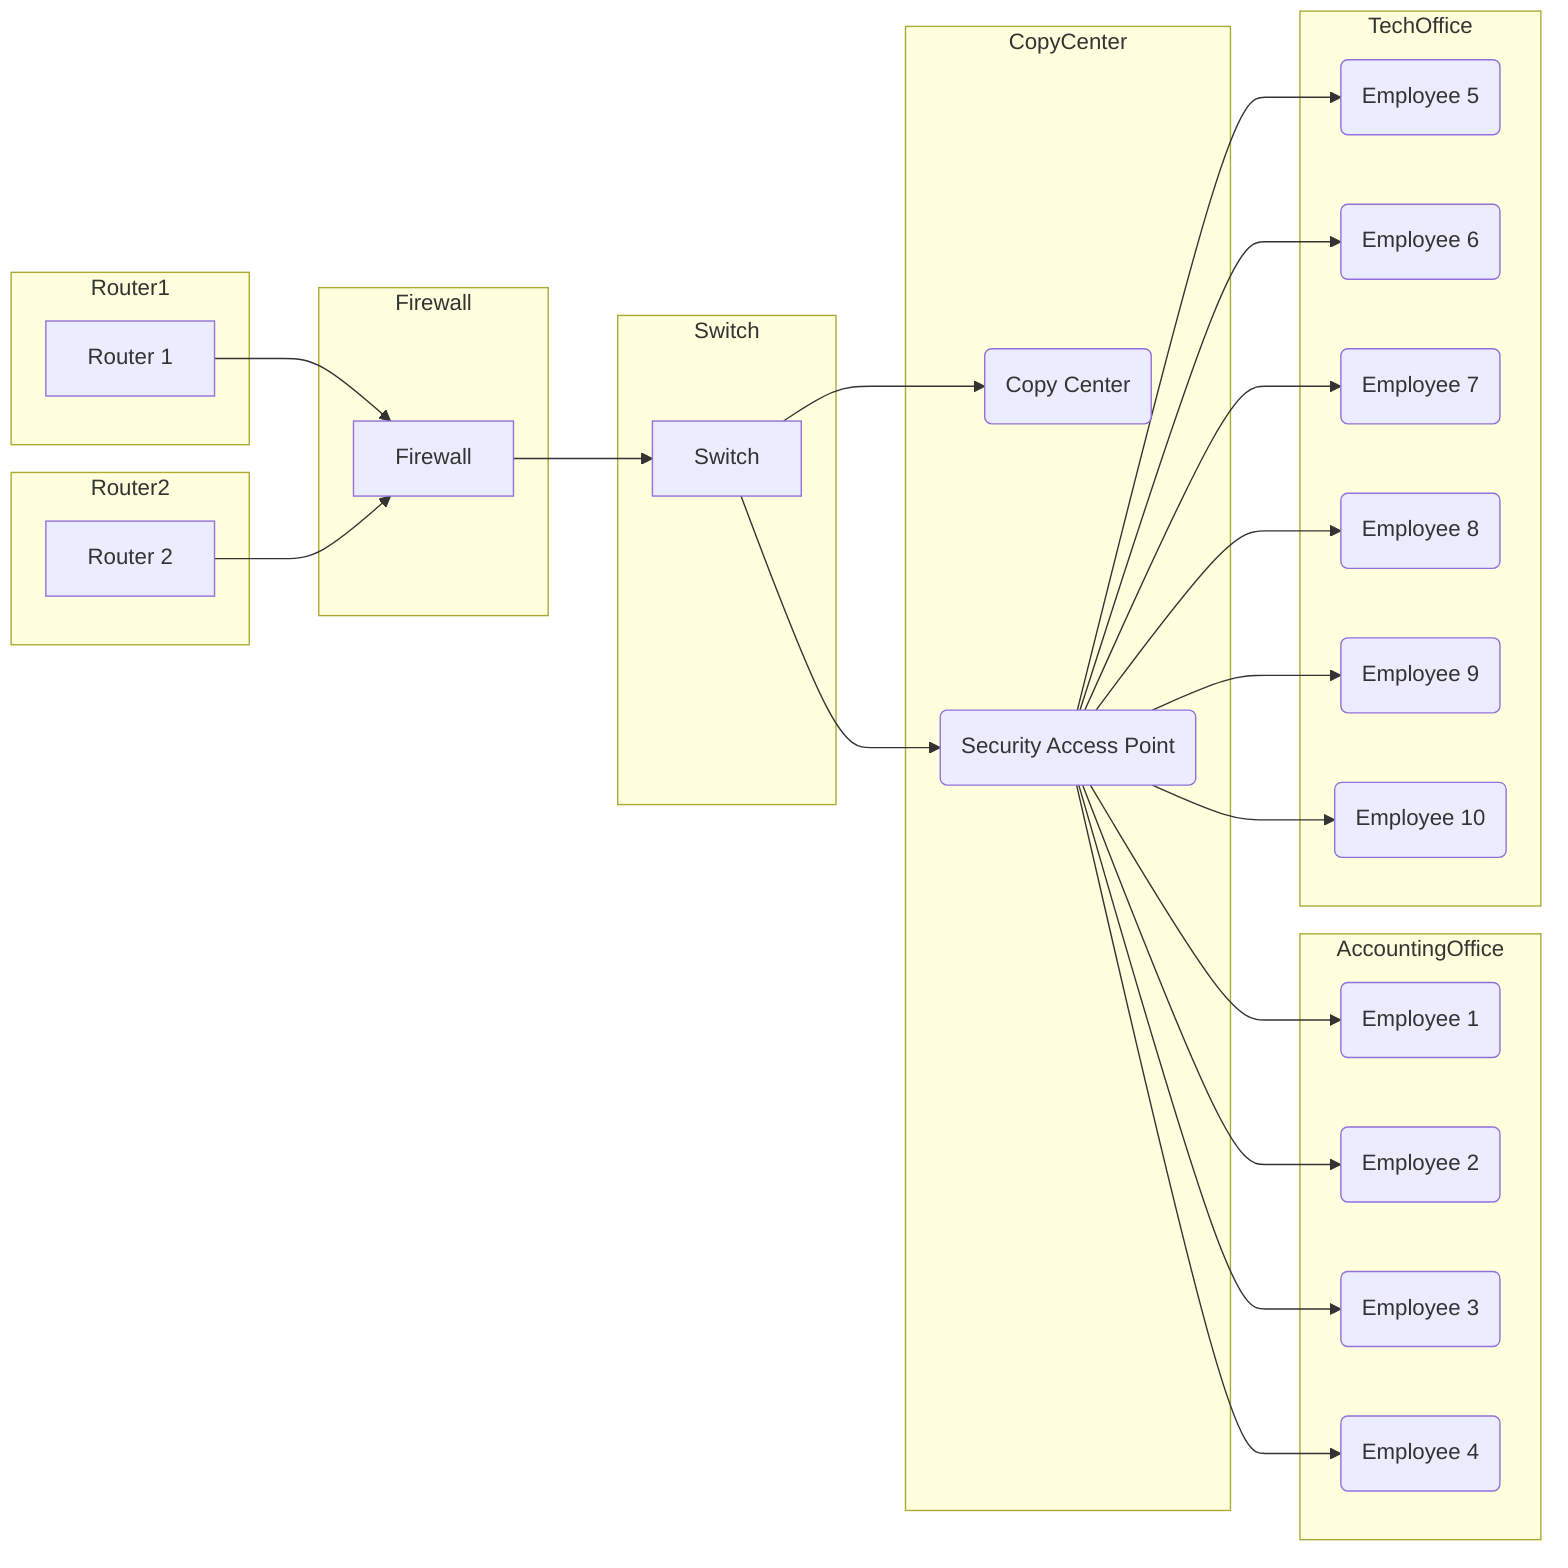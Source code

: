graph LR
    subgraph Router1
        r1[Router 1]
    end

    subgraph Router2
        r2[Router 2]
    end

    subgraph Firewall
        f[Firewall]
    end

    subgraph Switch
        sw[Switch]
    end
    
    subgraph CopyCenter
        cc(Copy Center)
        sap(Security Access Point)
    end

    subgraph AccountingOffice
        ao1(Employee 1)
        ao2(Employee 2)
        ao3(Employee 3)
        ao4(Employee 4)
    end

    subgraph TechOffice
        to1(Employee 5)
        to2(Employee 6)
        to3(Employee 7)
        to4(Employee 8)
        to5(Employee 9)
        to6(Employee 10)
    end

    r1 --> f
    r2 --> f
    f --> sw
    sw --> cc
    sw --> sap
    sap --> ao1
    sap --> ao2
    sap --> ao3
    sap --> ao4
    sap --> to1
    sap --> to2
    sap --> to3
    sap --> to4
    sap --> to5
    sap --> to6